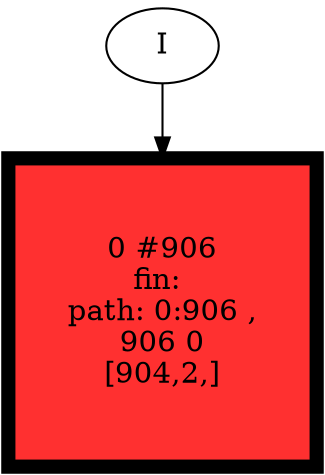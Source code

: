 // produced with flexfringe // 
digraph DFA {
	0 [label="root" shape=box];
		I -> 0;
	0 [ label="0 #906
fin: 
 path: 0:906 , 
906 0
[904,2,]" , style=filled, fillcolor="firebrick1", width=2.05542, height=2.05542, penwidth=6.81014];
}
